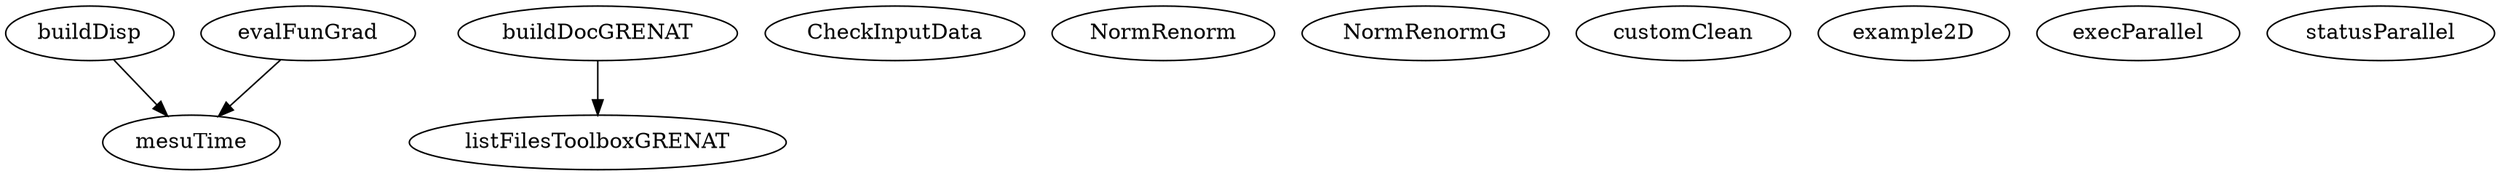 /* Created by mdot for Matlab */
digraph m2html {
  buildDisp -> mesuTime;
  buildDocGRENAT -> listFilesToolboxGRENAT;
  evalFunGrad -> mesuTime;

  CheckInputData [URL="CheckInputData.html"];
  NormRenorm [URL="NormRenorm.html"];
  NormRenormG [URL="NormRenormG.html"];
  buildDisp [URL="buildDisp.html"];
  buildDocGRENAT [URL="buildDocGRENAT.html"];
  customClean [URL="customClean.html"];
  evalFunGrad [URL="evalFunGrad.html"];
  example2D [URL="example2D.html"];
  execParallel [URL="execParallel.html"];
  listFilesToolboxGRENAT [URL="listFilesToolboxGRENAT.html"];
  mesuTime [URL="mesuTime.html"];
  statusParallel [URL="statusParallel.html"];
}